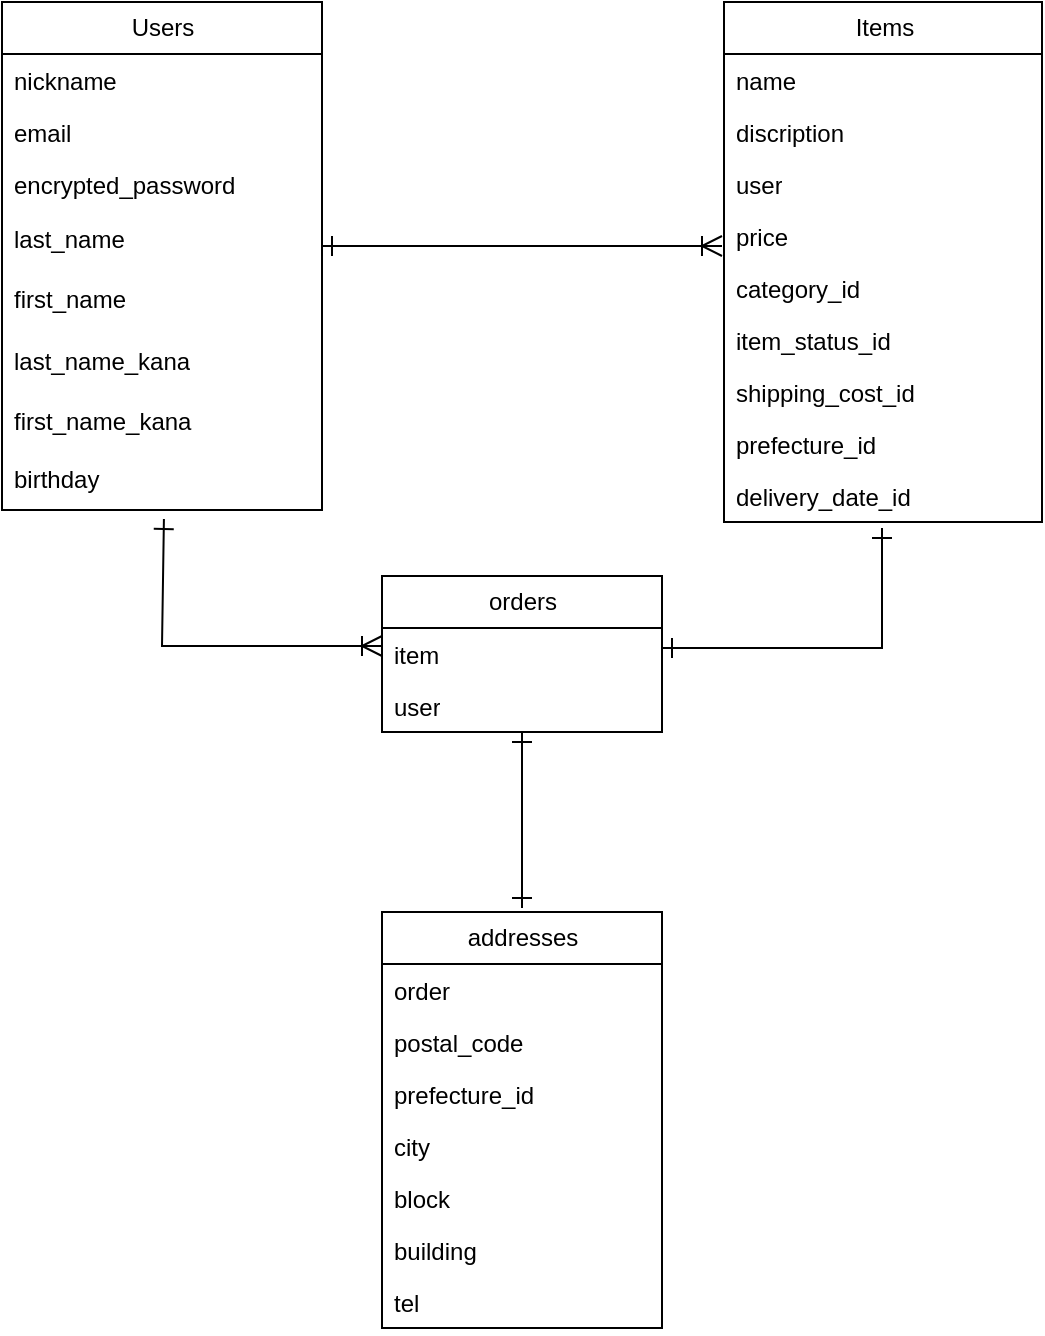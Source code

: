 <mxfile>
    <diagram id="_C2DEo1DSgKWEb_ukadL" name="Page-1">
        <mxGraphModel dx="881" dy="522" grid="1" gridSize="10" guides="1" tooltips="1" connect="1" arrows="1" fold="1" page="1" pageScale="1" pageWidth="827" pageHeight="1169" math="0" shadow="0">
            <root>
                <mxCell id="0"/>
                <mxCell id="1" parent="0"/>
                <mxCell id="10" value="Users" style="swimlane;fontStyle=0;childLayout=stackLayout;horizontal=1;startSize=26;fillColor=none;horizontalStack=0;resizeParent=1;resizeParentMax=0;resizeLast=0;collapsible=1;marginBottom=0;html=1;rounded=0;" parent="1" vertex="1">
                    <mxGeometry x="40" y="37" width="160" height="254" as="geometry">
                        <mxRectangle x="40" y="30" width="60" height="30" as="alternateBounds"/>
                    </mxGeometry>
                </mxCell>
                <mxCell id="11" value="nickname&lt;br&gt;&lt;br&gt;" style="text;strokeColor=none;fillColor=none;align=left;verticalAlign=top;spacingLeft=4;spacingRight=4;overflow=hidden;rotatable=0;points=[[0,0.5],[1,0.5]];portConstraint=eastwest;whiteSpace=wrap;html=1;rounded=0;" parent="10" vertex="1">
                    <mxGeometry y="26" width="160" height="26" as="geometry"/>
                </mxCell>
                <mxCell id="12" value="email" style="text;strokeColor=none;fillColor=none;align=left;verticalAlign=top;spacingLeft=4;spacingRight=4;overflow=hidden;rotatable=0;points=[[0,0.5],[1,0.5]];portConstraint=eastwest;whiteSpace=wrap;html=1;rounded=0;" parent="10" vertex="1">
                    <mxGeometry y="52" width="160" height="26" as="geometry"/>
                </mxCell>
                <mxCell id="13" value="encrypted_password" style="text;strokeColor=none;fillColor=none;align=left;verticalAlign=top;spacingLeft=4;spacingRight=4;overflow=hidden;rotatable=0;points=[[0,0.5],[1,0.5]];portConstraint=eastwest;whiteSpace=wrap;html=1;rounded=0;" parent="10" vertex="1">
                    <mxGeometry y="78" width="160" height="26" as="geometry"/>
                </mxCell>
                <mxCell id="36" value="last_name" style="text;strokeColor=none;fillColor=none;align=left;verticalAlign=middle;spacingLeft=4;spacingRight=4;overflow=hidden;points=[[0,0.5],[1,0.5]];portConstraint=eastwest;rotatable=0;whiteSpace=wrap;html=1;rounded=0;" vertex="1" parent="10">
                    <mxGeometry y="104" width="160" height="30" as="geometry"/>
                </mxCell>
                <mxCell id="37" value="first_name" style="text;strokeColor=none;fillColor=none;align=left;verticalAlign=middle;spacingLeft=4;spacingRight=4;overflow=hidden;points=[[0,0.5],[1,0.5]];portConstraint=eastwest;rotatable=0;whiteSpace=wrap;html=1;rounded=0;" vertex="1" parent="10">
                    <mxGeometry y="134" width="160" height="30" as="geometry"/>
                </mxCell>
                <mxCell id="42" value="&lt;font face=&quot;Helvetica&quot;&gt;&lt;span style=&quot;font-size: 12px;&quot;&gt;last_name_kana&lt;/span&gt;&lt;/font&gt;" style="text;strokeColor=none;fillColor=none;align=left;verticalAlign=middle;spacingLeft=4;spacingRight=4;overflow=hidden;points=[[0,0.5],[1,0.5]];portConstraint=eastwest;rotatable=0;whiteSpace=wrap;html=1;fontSize=16;hachureGap=4;fontFamily=Architects Daughter;fontSource=https%3A%2F%2Ffonts.googleapis.com%2Fcss%3Ffamily%3DArchitects%2BDaughter;rounded=0;" vertex="1" parent="10">
                    <mxGeometry y="164" width="160" height="30" as="geometry"/>
                </mxCell>
                <mxCell id="43" value="&lt;font face=&quot;Helvetica&quot; style=&quot;font-size: 12px;&quot;&gt;first_name_kana&lt;/font&gt;" style="text;strokeColor=none;fillColor=none;align=left;verticalAlign=middle;spacingLeft=4;spacingRight=4;overflow=hidden;points=[[0,0.5],[1,0.5]];portConstraint=eastwest;rotatable=0;whiteSpace=wrap;html=1;fontSize=16;hachureGap=4;fontFamily=Architects Daughter;fontSource=https%3A%2F%2Ffonts.googleapis.com%2Fcss%3Ffamily%3DArchitects%2BDaughter;rounded=0;" vertex="1" parent="10">
                    <mxGeometry y="194" width="160" height="30" as="geometry"/>
                </mxCell>
                <mxCell id="38" value="birthday" style="text;strokeColor=none;fillColor=none;align=left;verticalAlign=middle;spacingLeft=4;spacingRight=4;overflow=hidden;points=[[0,0.5],[1,0.5]];portConstraint=eastwest;rotatable=0;whiteSpace=wrap;html=1;rounded=0;" vertex="1" parent="10">
                    <mxGeometry y="224" width="160" height="30" as="geometry"/>
                </mxCell>
                <mxCell id="14" value="Items" style="swimlane;fontStyle=0;childLayout=stackLayout;horizontal=1;startSize=26;fillColor=none;horizontalStack=0;resizeParent=1;resizeParentMax=0;resizeLast=0;collapsible=1;marginBottom=0;html=1;rounded=0;" parent="1" vertex="1">
                    <mxGeometry x="401" y="37" width="159" height="260" as="geometry">
                        <mxRectangle x="40" y="30" width="60" height="30" as="alternateBounds"/>
                    </mxGeometry>
                </mxCell>
                <mxCell id="62" value="name&lt;br&gt;" style="text;strokeColor=none;fillColor=none;align=left;verticalAlign=top;spacingLeft=4;spacingRight=4;overflow=hidden;rotatable=0;points=[[0,0.5],[1,0.5]];portConstraint=eastwest;whiteSpace=wrap;html=1;rounded=0;" vertex="1" parent="14">
                    <mxGeometry y="26" width="159" height="26" as="geometry"/>
                </mxCell>
                <mxCell id="61" value="discription" style="text;strokeColor=none;fillColor=none;align=left;verticalAlign=top;spacingLeft=4;spacingRight=4;overflow=hidden;rotatable=0;points=[[0,0.5],[1,0.5]];portConstraint=eastwest;whiteSpace=wrap;html=1;rounded=0;" vertex="1" parent="14">
                    <mxGeometry y="52" width="159" height="26" as="geometry"/>
                </mxCell>
                <mxCell id="15" value="user&lt;br&gt;&lt;br&gt;" style="text;strokeColor=none;fillColor=none;align=left;verticalAlign=top;spacingLeft=4;spacingRight=4;overflow=hidden;rotatable=0;points=[[0,0.5],[1,0.5]];portConstraint=eastwest;whiteSpace=wrap;html=1;rounded=0;" parent="14" vertex="1">
                    <mxGeometry y="78" width="159" height="26" as="geometry"/>
                </mxCell>
                <mxCell id="87" value="price" style="text;strokeColor=none;fillColor=none;align=left;verticalAlign=top;spacingLeft=4;spacingRight=4;overflow=hidden;rotatable=0;points=[[0,0.5],[1,0.5]];portConstraint=eastwest;whiteSpace=wrap;html=1;rounded=0;" vertex="1" parent="14">
                    <mxGeometry y="104" width="159" height="26" as="geometry"/>
                </mxCell>
                <mxCell id="16" value="category_id" style="text;strokeColor=none;fillColor=none;align=left;verticalAlign=top;spacingLeft=4;spacingRight=4;overflow=hidden;rotatable=0;points=[[0,0.5],[1,0.5]];portConstraint=eastwest;whiteSpace=wrap;html=1;rounded=0;" parent="14" vertex="1">
                    <mxGeometry y="130" width="159" height="26" as="geometry"/>
                </mxCell>
                <mxCell id="28" value="item_status_id" style="text;strokeColor=none;fillColor=none;align=left;verticalAlign=top;spacingLeft=4;spacingRight=4;overflow=hidden;rotatable=0;points=[[0,0.5],[1,0.5]];portConstraint=eastwest;whiteSpace=wrap;html=1;rounded=0;" parent="14" vertex="1">
                    <mxGeometry y="156" width="159" height="26" as="geometry"/>
                </mxCell>
                <mxCell id="30" value="shipping_cost_id" style="text;strokeColor=none;fillColor=none;align=left;verticalAlign=top;spacingLeft=4;spacingRight=4;overflow=hidden;rotatable=0;points=[[0,0.5],[1,0.5]];portConstraint=eastwest;whiteSpace=wrap;html=1;rounded=0;" parent="14" vertex="1">
                    <mxGeometry y="182" width="159" height="26" as="geometry"/>
                </mxCell>
                <mxCell id="17" value="prefecture_id" style="text;strokeColor=none;fillColor=none;align=left;verticalAlign=top;spacingLeft=4;spacingRight=4;overflow=hidden;rotatable=0;points=[[0,0.5],[1,0.5]];portConstraint=eastwest;whiteSpace=wrap;html=1;rounded=0;" parent="14" vertex="1">
                    <mxGeometry y="208" width="159" height="26" as="geometry"/>
                </mxCell>
                <mxCell id="51" value="delivery_date_id" style="text;strokeColor=none;fillColor=none;align=left;verticalAlign=top;spacingLeft=4;spacingRight=4;overflow=hidden;rotatable=0;points=[[0,0.5],[1,0.5]];portConstraint=eastwest;whiteSpace=wrap;html=1;rounded=0;" vertex="1" parent="14">
                    <mxGeometry y="234" width="159" height="26" as="geometry"/>
                </mxCell>
                <mxCell id="99" style="edgeStyle=none;jumpSize=0;html=1;strokeColor=default;strokeWidth=1;startArrow=ERone;startFill=0;endArrow=ERone;endFill=0;startSize=8;endSize=8;" edge="1" parent="1" source="18">
                    <mxGeometry relative="1" as="geometry">
                        <mxPoint x="300" y="490" as="targetPoint"/>
                    </mxGeometry>
                </mxCell>
                <mxCell id="18" value="orders" style="swimlane;fontStyle=0;childLayout=stackLayout;horizontal=1;startSize=26;fillColor=none;horizontalStack=0;resizeParent=1;resizeParentMax=0;resizeLast=0;collapsible=1;marginBottom=0;html=1;rounded=0;" parent="1" vertex="1">
                    <mxGeometry x="230" y="324" width="140" height="78" as="geometry">
                        <mxRectangle x="40" y="30" width="60" height="30" as="alternateBounds"/>
                    </mxGeometry>
                </mxCell>
                <mxCell id="19" value="item" style="text;strokeColor=none;fillColor=none;align=left;verticalAlign=top;spacingLeft=4;spacingRight=4;overflow=hidden;rotatable=0;points=[[0,0.5],[1,0.5]];portConstraint=eastwest;whiteSpace=wrap;html=1;rounded=0;" parent="18" vertex="1">
                    <mxGeometry y="26" width="140" height="26" as="geometry"/>
                </mxCell>
                <mxCell id="20" value="user" style="text;strokeColor=none;fillColor=none;align=left;verticalAlign=top;spacingLeft=4;spacingRight=4;overflow=hidden;rotatable=0;points=[[0,0.5],[1,0.5]];portConstraint=eastwest;whiteSpace=wrap;html=1;rounded=0;" parent="18" vertex="1">
                    <mxGeometry y="52" width="140" height="26" as="geometry"/>
                </mxCell>
                <mxCell id="22" value="addresses" style="swimlane;fontStyle=0;childLayout=stackLayout;horizontal=1;startSize=26;fillColor=none;horizontalStack=0;resizeParent=1;resizeParentMax=0;resizeLast=0;collapsible=1;marginBottom=0;html=1;rounded=0;" parent="1" vertex="1">
                    <mxGeometry x="230" y="492" width="140" height="208" as="geometry">
                        <mxRectangle x="40" y="30" width="60" height="30" as="alternateBounds"/>
                    </mxGeometry>
                </mxCell>
                <mxCell id="102" value="order" style="text;strokeColor=none;fillColor=none;align=left;verticalAlign=top;spacingLeft=4;spacingRight=4;overflow=hidden;rotatable=0;points=[[0,0.5],[1,0.5]];portConstraint=eastwest;whiteSpace=wrap;html=1;rounded=0;" vertex="1" parent="22">
                    <mxGeometry y="26" width="140" height="26" as="geometry"/>
                </mxCell>
                <mxCell id="23" value="postal_code" style="text;strokeColor=none;fillColor=none;align=left;verticalAlign=top;spacingLeft=4;spacingRight=4;overflow=hidden;rotatable=0;points=[[0,0.5],[1,0.5]];portConstraint=eastwest;whiteSpace=wrap;html=1;rounded=0;" parent="22" vertex="1">
                    <mxGeometry y="52" width="140" height="26" as="geometry"/>
                </mxCell>
                <mxCell id="24" value="prefecture_id" style="text;strokeColor=none;fillColor=none;align=left;verticalAlign=top;spacingLeft=4;spacingRight=4;overflow=hidden;rotatable=0;points=[[0,0.5],[1,0.5]];portConstraint=eastwest;whiteSpace=wrap;html=1;rounded=0;" parent="22" vertex="1">
                    <mxGeometry y="78" width="140" height="26" as="geometry"/>
                </mxCell>
                <mxCell id="25" value="city" style="text;strokeColor=none;fillColor=none;align=left;verticalAlign=top;spacingLeft=4;spacingRight=4;overflow=hidden;rotatable=0;points=[[0,0.5],[1,0.5]];portConstraint=eastwest;whiteSpace=wrap;html=1;rounded=0;" parent="22" vertex="1">
                    <mxGeometry y="104" width="140" height="26" as="geometry"/>
                </mxCell>
                <mxCell id="93" value="block" style="text;strokeColor=none;fillColor=none;align=left;verticalAlign=top;spacingLeft=4;spacingRight=4;overflow=hidden;rotatable=0;points=[[0,0.5],[1,0.5]];portConstraint=eastwest;whiteSpace=wrap;html=1;rounded=0;" vertex="1" parent="22">
                    <mxGeometry y="130" width="140" height="26" as="geometry"/>
                </mxCell>
                <mxCell id="94" value="building" style="text;strokeColor=none;fillColor=none;align=left;verticalAlign=top;spacingLeft=4;spacingRight=4;overflow=hidden;rotatable=0;points=[[0,0.5],[1,0.5]];portConstraint=eastwest;whiteSpace=wrap;html=1;rounded=0;" vertex="1" parent="22">
                    <mxGeometry y="156" width="140" height="26" as="geometry"/>
                </mxCell>
                <mxCell id="95" value="tel" style="text;strokeColor=none;fillColor=none;align=left;verticalAlign=top;spacingLeft=4;spacingRight=4;overflow=hidden;rotatable=0;points=[[0,0.5],[1,0.5]];portConstraint=eastwest;whiteSpace=wrap;html=1;rounded=0;" vertex="1" parent="22">
                    <mxGeometry y="182" width="140" height="26" as="geometry"/>
                </mxCell>
                <mxCell id="66" value="" style="edgeStyle=elbowEdgeStyle;elbow=horizontal;endArrow=classic;html=1;curved=0;rounded=0;endSize=8;startSize=8;strokeWidth=8;jumpSize=0;strokeColor=none;" edge="1" parent="1">
                    <mxGeometry width="50" height="50" relative="1" as="geometry">
                        <mxPoint x="280" y="350" as="sourcePoint"/>
                        <mxPoint x="390" y="450" as="targetPoint"/>
                    </mxGeometry>
                </mxCell>
                <mxCell id="72" value="" style="edgeStyle=elbowEdgeStyle;elbow=horizontal;endArrow=ERoneToMany;html=1;curved=0;rounded=0;endSize=8;startSize=8;strokeColor=none;strokeWidth=8;jumpSize=0;startArrow=ERone;startFill=0;endFill=0;" edge="1" parent="1">
                    <mxGeometry width="50" height="50" relative="1" as="geometry">
                        <mxPoint x="280" y="510" as="sourcePoint"/>
                        <mxPoint x="330" y="460" as="targetPoint"/>
                    </mxGeometry>
                </mxCell>
                <mxCell id="86" value="" style="edgeStyle=segmentEdgeStyle;endArrow=ERoneToMany;html=1;curved=0;rounded=0;endSize=8;startSize=8;strokeColor=default;strokeWidth=1;jumpSize=0;endFill=0;startArrow=ERone;startFill=0;exitX=0.506;exitY=1.15;exitDx=0;exitDy=0;exitPerimeter=0;" edge="1" parent="1" source="38">
                    <mxGeometry width="50" height="50" relative="1" as="geometry">
                        <mxPoint x="150" y="310" as="sourcePoint"/>
                        <mxPoint x="230" y="359" as="targetPoint"/>
                        <Array as="points">
                            <mxPoint x="120" y="359"/>
                        </Array>
                    </mxGeometry>
                </mxCell>
                <mxCell id="88" style="edgeStyle=none;jumpSize=0;html=1;strokeColor=default;strokeWidth=1;startArrow=ERone;startFill=0;endArrow=ERoneToMany;endFill=0;startSize=8;endSize=8;" edge="1" parent="1">
                    <mxGeometry relative="1" as="geometry">
                        <mxPoint x="400" y="159" as="targetPoint"/>
                        <mxPoint x="200" y="159" as="sourcePoint"/>
                    </mxGeometry>
                </mxCell>
                <mxCell id="92" value="" style="edgeStyle=segmentEdgeStyle;endArrow=ERone;html=1;curved=0;rounded=0;endSize=8;startSize=8;strokeColor=default;strokeWidth=1;jumpSize=0;startArrow=ERone;startFill=0;endFill=0;" edge="1" parent="1">
                    <mxGeometry width="50" height="50" relative="1" as="geometry">
                        <mxPoint x="480" y="300" as="sourcePoint"/>
                        <mxPoint x="370" y="360" as="targetPoint"/>
                        <Array as="points">
                            <mxPoint x="480" y="360"/>
                        </Array>
                    </mxGeometry>
                </mxCell>
            </root>
        </mxGraphModel>
    </diagram>
</mxfile>